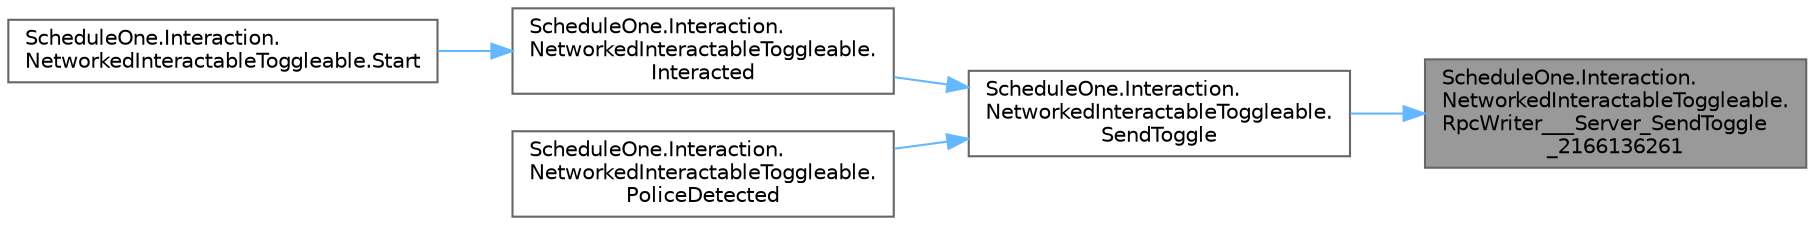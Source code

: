 digraph "ScheduleOne.Interaction.NetworkedInteractableToggleable.RpcWriter___Server_SendToggle_2166136261"
{
 // LATEX_PDF_SIZE
  bgcolor="transparent";
  edge [fontname=Helvetica,fontsize=10,labelfontname=Helvetica,labelfontsize=10];
  node [fontname=Helvetica,fontsize=10,shape=box,height=0.2,width=0.4];
  rankdir="RL";
  Node1 [id="Node000001",label="ScheduleOne.Interaction.\lNetworkedInteractableToggleable.\lRpcWriter___Server_SendToggle\l_2166136261",height=0.2,width=0.4,color="gray40", fillcolor="grey60", style="filled", fontcolor="black",tooltip=" "];
  Node1 -> Node2 [id="edge1_Node000001_Node000002",dir="back",color="steelblue1",style="solid",tooltip=" "];
  Node2 [id="Node000002",label="ScheduleOne.Interaction.\lNetworkedInteractableToggleable.\lSendToggle",height=0.2,width=0.4,color="grey40", fillcolor="white", style="filled",URL="$class_schedule_one_1_1_interaction_1_1_networked_interactable_toggleable.html#a6d8e1ebdf2ccd8b3c99f0717064d9d3d",tooltip=" "];
  Node2 -> Node3 [id="edge2_Node000002_Node000003",dir="back",color="steelblue1",style="solid",tooltip=" "];
  Node3 [id="Node000003",label="ScheduleOne.Interaction.\lNetworkedInteractableToggleable.\lInteracted",height=0.2,width=0.4,color="grey40", fillcolor="white", style="filled",URL="$class_schedule_one_1_1_interaction_1_1_networked_interactable_toggleable.html#a0a24a1db8d2b79c500b07a74e37373d3",tooltip=" "];
  Node3 -> Node4 [id="edge3_Node000003_Node000004",dir="back",color="steelblue1",style="solid",tooltip=" "];
  Node4 [id="Node000004",label="ScheduleOne.Interaction.\lNetworkedInteractableToggleable.Start",height=0.2,width=0.4,color="grey40", fillcolor="white", style="filled",URL="$class_schedule_one_1_1_interaction_1_1_networked_interactable_toggleable.html#afe8d4719cea904b57ad45ae15b8fefa2",tooltip=" "];
  Node2 -> Node5 [id="edge4_Node000002_Node000005",dir="back",color="steelblue1",style="solid",tooltip=" "];
  Node5 [id="Node000005",label="ScheduleOne.Interaction.\lNetworkedInteractableToggleable.\lPoliceDetected",height=0.2,width=0.4,color="grey40", fillcolor="white", style="filled",URL="$class_schedule_one_1_1_interaction_1_1_networked_interactable_toggleable.html#a233510998e4bee2d11452214b0e4d2ba",tooltip=" "];
}
